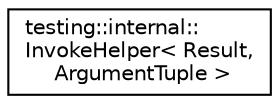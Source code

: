 digraph "Graphical Class Hierarchy"
{
  edge [fontname="Helvetica",fontsize="10",labelfontname="Helvetica",labelfontsize="10"];
  node [fontname="Helvetica",fontsize="10",shape=record];
  rankdir="LR";
  Node1 [label="testing::internal::\lInvokeHelper\< Result,\l ArgumentTuple \>",height=0.2,width=0.4,color="black", fillcolor="white", style="filled",URL="$classtesting_1_1internal_1_1_invoke_helper.html"];
}
